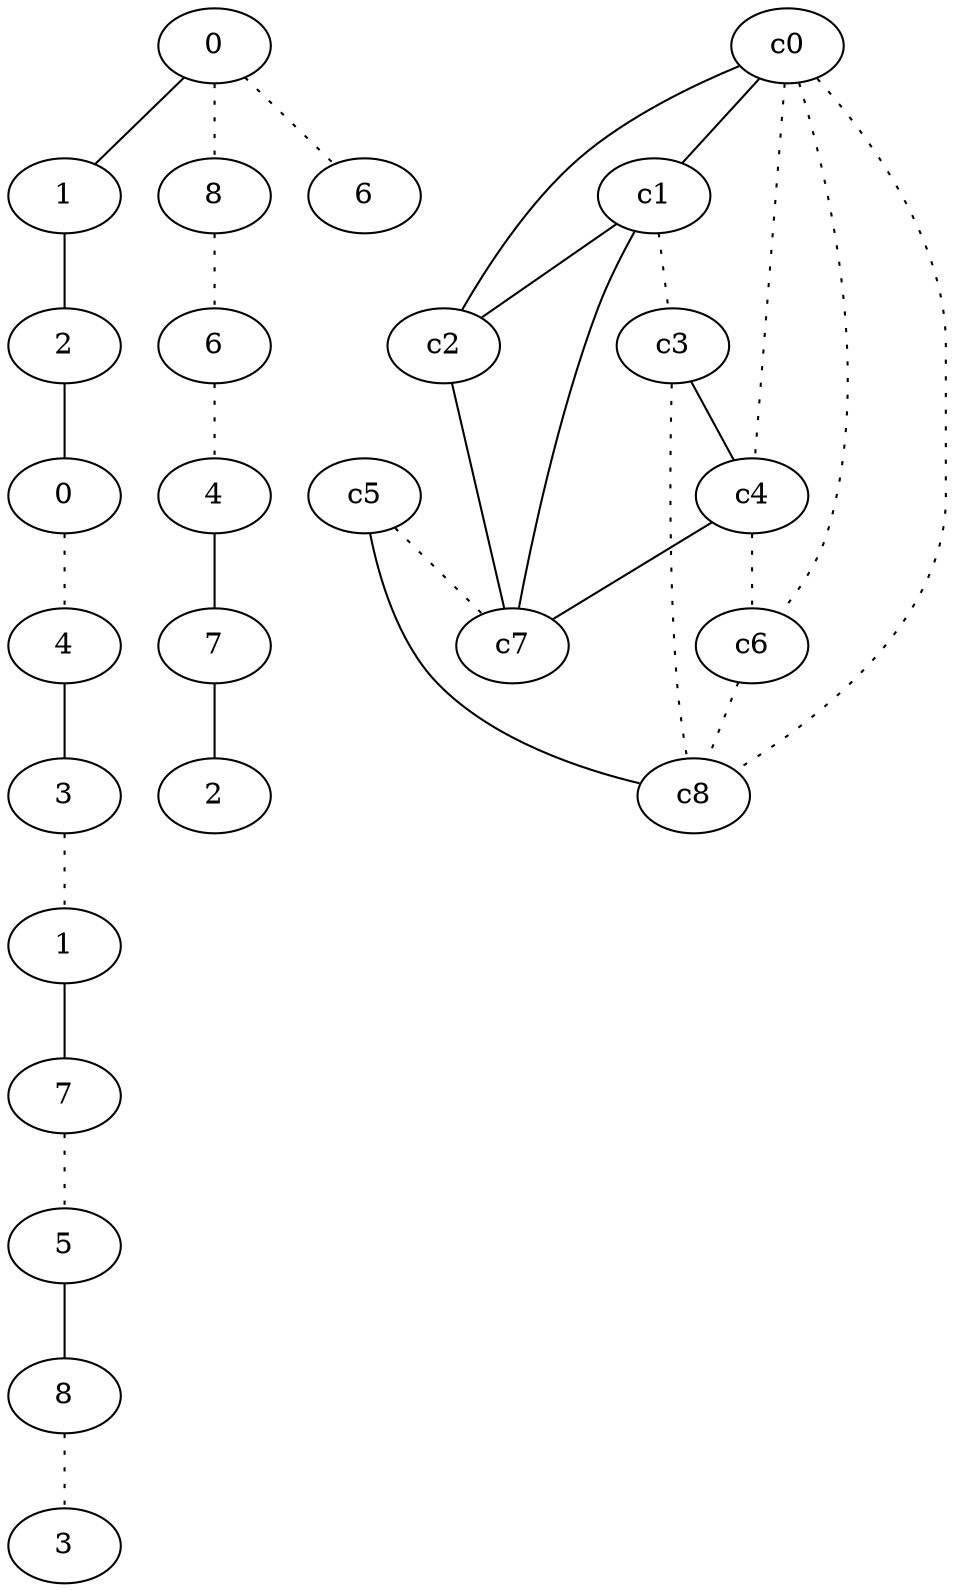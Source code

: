 graph {
a0[label=0];
a1[label=1];
a2[label=2];
a3[label=0];
a4[label=4];
a5[label=3];
a6[label=1];
a7[label=7];
a8[label=5];
a9[label=8];
a10[label=3];
a11[label=8];
a12[label=6];
a13[label=4];
a14[label=7];
a15[label=2];
a16[label=6];
a0 -- a1;
a0 -- a11 [style=dotted];
a0 -- a16 [style=dotted];
a1 -- a2;
a2 -- a3;
a3 -- a4 [style=dotted];
a4 -- a5;
a5 -- a6 [style=dotted];
a6 -- a7;
a7 -- a8 [style=dotted];
a8 -- a9;
a9 -- a10 [style=dotted];
a11 -- a12 [style=dotted];
a12 -- a13 [style=dotted];
a13 -- a14;
a14 -- a15;
c0 -- c1;
c0 -- c2;
c0 -- c4 [style=dotted];
c0 -- c6 [style=dotted];
c0 -- c8 [style=dotted];
c1 -- c2;
c1 -- c3 [style=dotted];
c1 -- c7;
c2 -- c7;
c3 -- c4;
c3 -- c8 [style=dotted];
c4 -- c6 [style=dotted];
c4 -- c7;
c5 -- c7 [style=dotted];
c5 -- c8;
c6 -- c8 [style=dotted];
}
